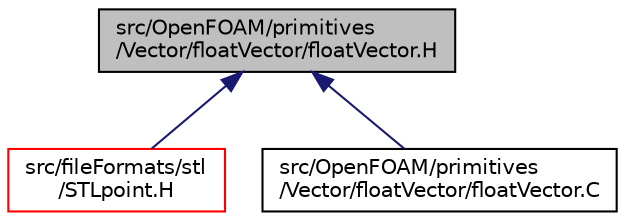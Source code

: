 digraph "src/OpenFOAM/primitives/Vector/floatVector/floatVector.H"
{
  bgcolor="transparent";
  edge [fontname="Helvetica",fontsize="10",labelfontname="Helvetica",labelfontsize="10"];
  node [fontname="Helvetica",fontsize="10",shape=record];
  Node1 [label="src/OpenFOAM/primitives\l/Vector/floatVector/floatVector.H",height=0.2,width=0.4,color="black", fillcolor="grey75", style="filled" fontcolor="black"];
  Node1 -> Node2 [dir="back",color="midnightblue",fontsize="10",style="solid",fontname="Helvetica"];
  Node2 [label="src/fileFormats/stl\l/STLpoint.H",height=0.2,width=0.4,color="red",URL="$STLpoint_8H.html"];
  Node1 -> Node3 [dir="back",color="midnightblue",fontsize="10",style="solid",fontname="Helvetica"];
  Node3 [label="src/OpenFOAM/primitives\l/Vector/floatVector/floatVector.C",height=0.2,width=0.4,color="black",URL="$floatVector_8C.html"];
}
